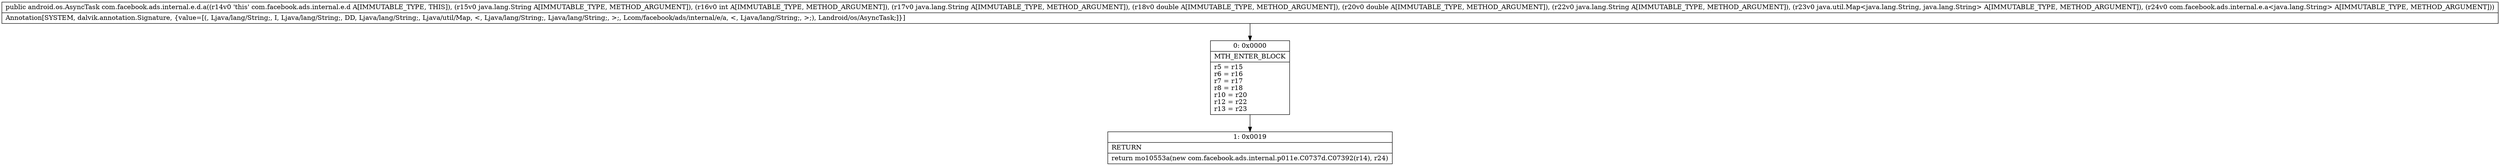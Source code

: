 digraph "CFG forcom.facebook.ads.internal.e.d.a(Ljava\/lang\/String;ILjava\/lang\/String;DDLjava\/lang\/String;Ljava\/util\/Map;Lcom\/facebook\/ads\/internal\/e\/a;)Landroid\/os\/AsyncTask;" {
Node_0 [shape=record,label="{0\:\ 0x0000|MTH_ENTER_BLOCK\l|r5 = r15\lr6 = r16\lr7 = r17\lr8 = r18\lr10 = r20\lr12 = r22\lr13 = r23\l}"];
Node_1 [shape=record,label="{1\:\ 0x0019|RETURN\l|return mo10553a(new com.facebook.ads.internal.p011e.C0737d.C07392(r14), r24)\l}"];
MethodNode[shape=record,label="{public android.os.AsyncTask com.facebook.ads.internal.e.d.a((r14v0 'this' com.facebook.ads.internal.e.d A[IMMUTABLE_TYPE, THIS]), (r15v0 java.lang.String A[IMMUTABLE_TYPE, METHOD_ARGUMENT]), (r16v0 int A[IMMUTABLE_TYPE, METHOD_ARGUMENT]), (r17v0 java.lang.String A[IMMUTABLE_TYPE, METHOD_ARGUMENT]), (r18v0 double A[IMMUTABLE_TYPE, METHOD_ARGUMENT]), (r20v0 double A[IMMUTABLE_TYPE, METHOD_ARGUMENT]), (r22v0 java.lang.String A[IMMUTABLE_TYPE, METHOD_ARGUMENT]), (r23v0 java.util.Map\<java.lang.String, java.lang.String\> A[IMMUTABLE_TYPE, METHOD_ARGUMENT]), (r24v0 com.facebook.ads.internal.e.a\<java.lang.String\> A[IMMUTABLE_TYPE, METHOD_ARGUMENT]))  | Annotation[SYSTEM, dalvik.annotation.Signature, \{value=[(, Ljava\/lang\/String;, I, Ljava\/lang\/String;, DD, Ljava\/lang\/String;, Ljava\/util\/Map, \<, Ljava\/lang\/String;, Ljava\/lang\/String;, \>;, Lcom\/facebook\/ads\/internal\/e\/a, \<, Ljava\/lang\/String;, \>;), Landroid\/os\/AsyncTask;]\}]\l}"];
MethodNode -> Node_0;
Node_0 -> Node_1;
}

